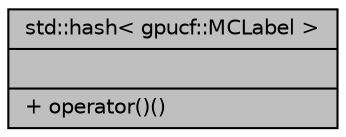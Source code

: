 digraph "std::hash&lt; gpucf::MCLabel &gt;"
{
 // INTERACTIVE_SVG=YES
  bgcolor="transparent";
  edge [fontname="Helvetica",fontsize="10",labelfontname="Helvetica",labelfontsize="10"];
  node [fontname="Helvetica",fontsize="10",shape=record];
  Node1 [label="{std::hash\< gpucf::MCLabel \>\n||+ operator()()\l}",height=0.2,width=0.4,color="black", fillcolor="grey75", style="filled", fontcolor="black"];
}
